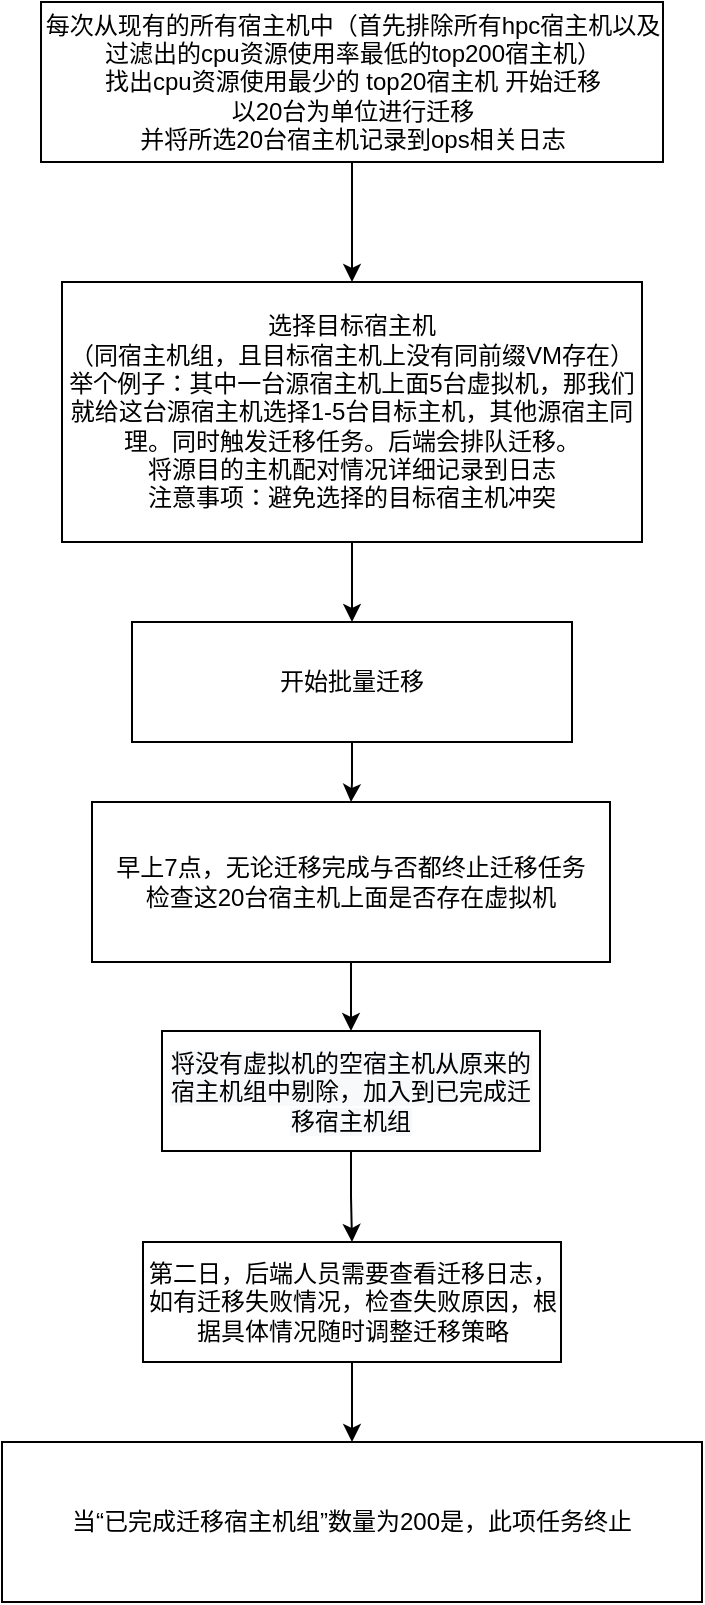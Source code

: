 <mxfile version="15.5.2" type="github">
  <diagram id="Q8tGpgMSQx5R1TBB-q-l" name="Page-1">
    <mxGraphModel dx="1239" dy="1129" grid="1" gridSize="10" guides="1" tooltips="1" connect="1" arrows="1" fold="1" page="1" pageScale="1" pageWidth="827" pageHeight="1169" math="0" shadow="0">
      <root>
        <mxCell id="0" />
        <mxCell id="1" parent="0" />
        <mxCell id="5F3VnkXnHqMvUYfFMPts-8" value="" style="edgeStyle=orthogonalEdgeStyle;rounded=0;orthogonalLoop=1;jettySize=auto;html=1;" edge="1" parent="1" source="5F3VnkXnHqMvUYfFMPts-2" target="5F3VnkXnHqMvUYfFMPts-3">
          <mxGeometry relative="1" as="geometry" />
        </mxCell>
        <mxCell id="5F3VnkXnHqMvUYfFMPts-2" value="每次从现有的所有宿主机中（首先排除所有hpc宿主机以及过滤出的cpu资源使用率最低的top200宿主机）&lt;br&gt;找出cpu资源使用最少的 top20宿主机 开始迁移&lt;br&gt;以20台为单位进行迁移&lt;br&gt;并将所选20台宿主机记录到ops相关日志" style="rounded=0;whiteSpace=wrap;html=1;" vertex="1" parent="1">
          <mxGeometry x="1085.5" y="70" width="311" height="80" as="geometry" />
        </mxCell>
        <mxCell id="5F3VnkXnHqMvUYfFMPts-9" value="" style="edgeStyle=orthogonalEdgeStyle;rounded=0;orthogonalLoop=1;jettySize=auto;html=1;" edge="1" parent="1" source="5F3VnkXnHqMvUYfFMPts-3" target="5F3VnkXnHqMvUYfFMPts-4">
          <mxGeometry relative="1" as="geometry" />
        </mxCell>
        <mxCell id="5F3VnkXnHqMvUYfFMPts-3" value="选择目标宿主机&lt;br&gt;（同宿主机组，且目标宿主机上没有同前缀VM存在）&lt;br&gt;举个例子：其中一台源宿主机上面5台虚拟机，那我们就给这台源宿主机选择1-5台目标主机，其他源宿主同理。同时触发迁移任务。后端会排队迁移。&lt;br&gt;将源目的主机配对情况详细记录到日志&lt;br&gt;注意事项：避免选择的目标宿主机冲突" style="rounded=0;whiteSpace=wrap;html=1;" vertex="1" parent="1">
          <mxGeometry x="1096" y="210" width="290" height="130" as="geometry" />
        </mxCell>
        <mxCell id="5F3VnkXnHqMvUYfFMPts-16" value="" style="edgeStyle=orthogonalEdgeStyle;rounded=0;orthogonalLoop=1;jettySize=auto;html=1;" edge="1" parent="1" source="5F3VnkXnHqMvUYfFMPts-4" target="5F3VnkXnHqMvUYfFMPts-12">
          <mxGeometry relative="1" as="geometry" />
        </mxCell>
        <mxCell id="5F3VnkXnHqMvUYfFMPts-4" value="开始批量迁移" style="rounded=0;whiteSpace=wrap;html=1;" vertex="1" parent="1">
          <mxGeometry x="1131" y="380" width="220" height="60" as="geometry" />
        </mxCell>
        <mxCell id="5F3VnkXnHqMvUYfFMPts-6" value="当“已完成迁移宿主机组”数量为200是，此项任务终止" style="rounded=0;whiteSpace=wrap;html=1;" vertex="1" parent="1">
          <mxGeometry x="1066" y="790" width="350" height="80" as="geometry" />
        </mxCell>
        <mxCell id="5F3VnkXnHqMvUYfFMPts-17" value="" style="edgeStyle=orthogonalEdgeStyle;rounded=0;orthogonalLoop=1;jettySize=auto;html=1;" edge="1" parent="1" source="5F3VnkXnHqMvUYfFMPts-12" target="5F3VnkXnHqMvUYfFMPts-14">
          <mxGeometry relative="1" as="geometry" />
        </mxCell>
        <mxCell id="5F3VnkXnHqMvUYfFMPts-12" value="&lt;span&gt;早上7点，无论迁移完成与否都终止迁移任务&lt;/span&gt;&lt;br&gt;&lt;span&gt;检查这20台宿主机上面是否存在虚拟机&lt;/span&gt;" style="rounded=0;whiteSpace=wrap;html=1;" vertex="1" parent="1">
          <mxGeometry x="1111" y="470" width="259" height="80" as="geometry" />
        </mxCell>
        <mxCell id="5F3VnkXnHqMvUYfFMPts-18" value="" style="edgeStyle=orthogonalEdgeStyle;rounded=0;orthogonalLoop=1;jettySize=auto;html=1;" edge="1" parent="1" source="5F3VnkXnHqMvUYfFMPts-14" target="5F3VnkXnHqMvUYfFMPts-15">
          <mxGeometry relative="1" as="geometry" />
        </mxCell>
        <mxCell id="5F3VnkXnHqMvUYfFMPts-14" value="&lt;meta charset=&quot;utf-8&quot;&gt;&lt;span style=&quot;color: rgb(0, 0, 0); font-family: helvetica; font-size: 12px; font-style: normal; font-weight: 400; letter-spacing: normal; text-align: center; text-indent: 0px; text-transform: none; word-spacing: 0px; background-color: rgb(248, 249, 250); display: inline; float: none;&quot;&gt;将没有虚拟机的空宿主机从原来的宿主机组中剔除，加入到已完成迁移宿主机组&lt;/span&gt;" style="rounded=0;whiteSpace=wrap;html=1;" vertex="1" parent="1">
          <mxGeometry x="1146" y="584.5" width="189" height="60" as="geometry" />
        </mxCell>
        <mxCell id="5F3VnkXnHqMvUYfFMPts-19" value="" style="edgeStyle=orthogonalEdgeStyle;rounded=0;orthogonalLoop=1;jettySize=auto;html=1;" edge="1" parent="1" source="5F3VnkXnHqMvUYfFMPts-15" target="5F3VnkXnHqMvUYfFMPts-6">
          <mxGeometry relative="1" as="geometry" />
        </mxCell>
        <mxCell id="5F3VnkXnHqMvUYfFMPts-15" value="第二日，后端人员需要查看迁移日志，如有迁移失败情况，检查失败原因，根据具体情况随时调整迁移策略" style="rounded=0;whiteSpace=wrap;html=1;" vertex="1" parent="1">
          <mxGeometry x="1136.5" y="690" width="209" height="60" as="geometry" />
        </mxCell>
      </root>
    </mxGraphModel>
  </diagram>
</mxfile>
